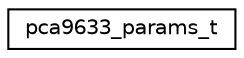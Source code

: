 digraph "Graphical Class Hierarchy"
{
 // LATEX_PDF_SIZE
  edge [fontname="Helvetica",fontsize="10",labelfontname="Helvetica",labelfontsize="10"];
  node [fontname="Helvetica",fontsize="10",shape=record];
  rankdir="LR";
  Node0 [label="pca9633_params_t",height=0.2,width=0.4,color="black", fillcolor="white", style="filled",URL="$structpca9633__params__t.html",tooltip="PCA9633 device initialization parameters."];
}
